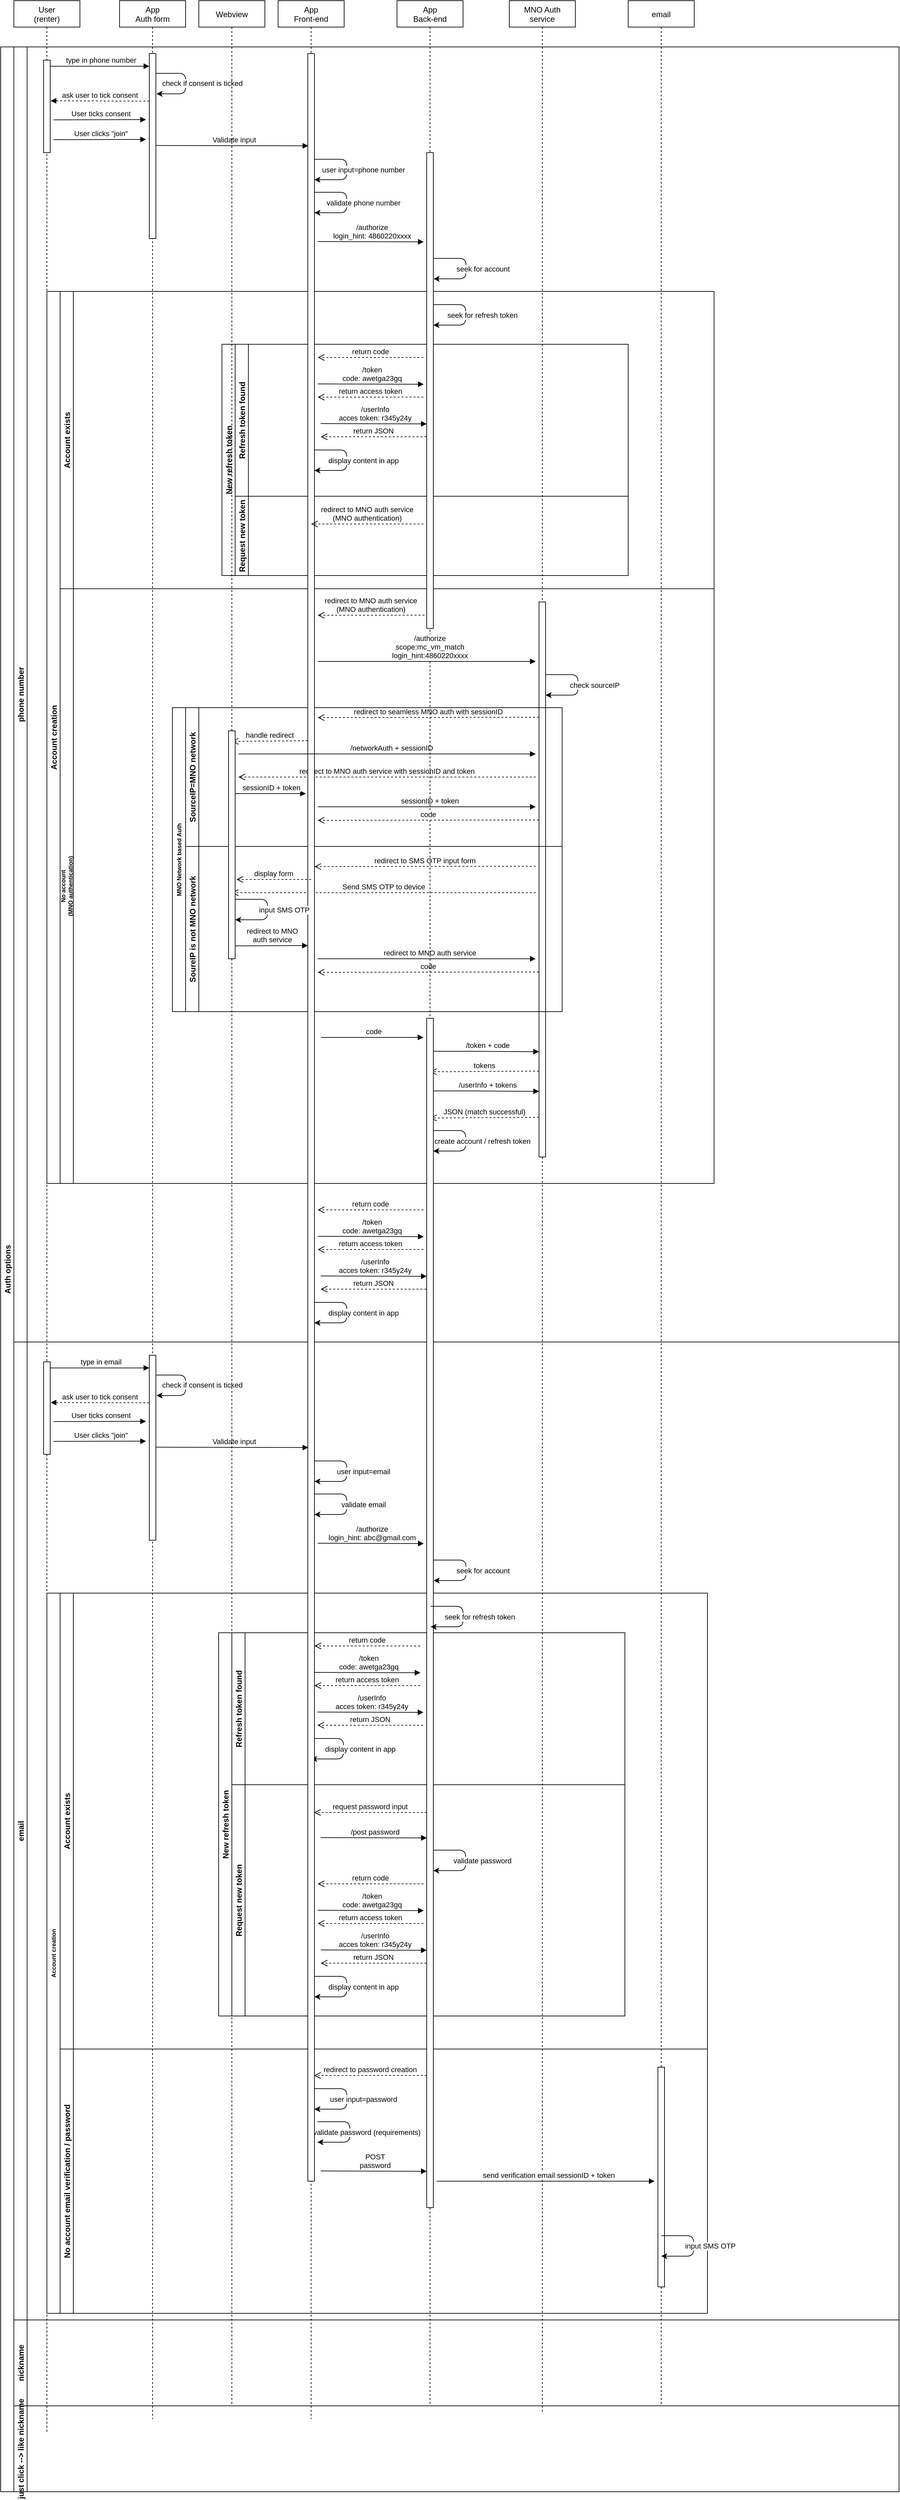 <mxfile version="15.2.9" type="github">
  <diagram id="kgpKYQtTHZ0yAKxKKP6v" name="Page-1">
    <mxGraphModel dx="865" dy="476" grid="1" gridSize="10" guides="1" tooltips="1" connect="1" arrows="1" fold="1" page="1" pageScale="1" pageWidth="850" pageHeight="1100" math="0" shadow="0">
      <root>
        <mxCell id="0" />
        <mxCell id="1" parent="0" />
        <mxCell id="3nuBFxr9cyL0pnOWT2aG-1" value="User&#xa;(renter)" style="shape=umlLifeline;perimeter=lifelinePerimeter;container=1;collapsible=0;recursiveResize=0;rounded=0;shadow=0;strokeWidth=1;" parent="1" vertex="1">
          <mxGeometry x="70" y="80" width="100" height="3680" as="geometry" />
        </mxCell>
        <mxCell id="3nuBFxr9cyL0pnOWT2aG-4" value="" style="points=[];perimeter=orthogonalPerimeter;rounded=0;shadow=0;strokeWidth=1;" parent="3nuBFxr9cyL0pnOWT2aG-1" vertex="1">
          <mxGeometry x="45" y="90" width="10" height="140" as="geometry" />
        </mxCell>
        <mxCell id="3nuBFxr9cyL0pnOWT2aG-5" value="App&#xa;Auth form" style="shape=umlLifeline;perimeter=lifelinePerimeter;container=1;collapsible=0;recursiveResize=0;rounded=0;shadow=0;strokeWidth=1;" parent="1" vertex="1">
          <mxGeometry x="230" y="80" width="100" height="3660" as="geometry" />
        </mxCell>
        <mxCell id="3nuBFxr9cyL0pnOWT2aG-6" value="" style="points=[];perimeter=orthogonalPerimeter;rounded=0;shadow=0;strokeWidth=1;" parent="3nuBFxr9cyL0pnOWT2aG-5" vertex="1">
          <mxGeometry x="45" y="80" width="10" height="280" as="geometry" />
        </mxCell>
        <mxCell id="Zf3G7hdso3-D3wc9qhFH-11" value="" style="endArrow=classic;html=1;" edge="1" parent="3nuBFxr9cyL0pnOWT2aG-5" source="3nuBFxr9cyL0pnOWT2aG-6">
          <mxGeometry relative="1" as="geometry">
            <mxPoint x="60" y="110" as="sourcePoint" />
            <mxPoint x="56" y="141" as="targetPoint" />
            <Array as="points">
              <mxPoint x="100" y="110" />
              <mxPoint x="100" y="141" />
            </Array>
          </mxGeometry>
        </mxCell>
        <mxCell id="Zf3G7hdso3-D3wc9qhFH-12" value="check if consent is ticked" style="edgeLabel;resizable=0;html=1;align=center;verticalAlign=middle;" connectable="0" vertex="1" parent="Zf3G7hdso3-D3wc9qhFH-11">
          <mxGeometry relative="1" as="geometry">
            <mxPoint x="25" as="offset" />
          </mxGeometry>
        </mxCell>
        <mxCell id="3nuBFxr9cyL0pnOWT2aG-9" value="ask user to tick consent" style="verticalAlign=bottom;endArrow=block;shadow=0;strokeWidth=1;entryX=1.067;entryY=0.44;entryDx=0;entryDy=0;entryPerimeter=0;dashed=1;" parent="1" source="3nuBFxr9cyL0pnOWT2aG-6" target="3nuBFxr9cyL0pnOWT2aG-4" edge="1">
          <mxGeometry relative="1" as="geometry">
            <mxPoint x="240" y="200" as="sourcePoint" />
            <mxPoint x="178" y="227" as="targetPoint" />
            <Array as="points">
              <mxPoint x="270" y="232" />
            </Array>
          </mxGeometry>
        </mxCell>
        <mxCell id="Zf3G7hdso3-D3wc9qhFH-1" value="MNO Auth&#xa;service" style="shape=umlLifeline;perimeter=lifelinePerimeter;container=1;collapsible=0;recursiveResize=0;rounded=0;shadow=0;strokeWidth=1;" vertex="1" parent="1">
          <mxGeometry x="820" y="80" width="100" height="3650" as="geometry" />
        </mxCell>
        <mxCell id="Zf3G7hdso3-D3wc9qhFH-4" value="Auth options" style="swimlane;childLayout=stackLayout;resizeParent=1;resizeParentMax=0;horizontal=0;startSize=20;horizontalStack=0;" vertex="1" parent="1">
          <mxGeometry x="50" y="150" width="1360" height="3700" as="geometry" />
        </mxCell>
        <mxCell id="Zf3G7hdso3-D3wc9qhFH-5" value="phone number" style="swimlane;startSize=20;horizontal=0;" vertex="1" parent="Zf3G7hdso3-D3wc9qhFH-4">
          <mxGeometry x="20" width="1340" height="1960" as="geometry" />
        </mxCell>
        <mxCell id="Zf3G7hdso3-D3wc9qhFH-16" value="User ticks consent" style="verticalAlign=bottom;endArrow=block;shadow=0;strokeWidth=1;" edge="1" parent="Zf3G7hdso3-D3wc9qhFH-5">
          <mxGeometry x="0.03" relative="1" as="geometry">
            <mxPoint x="60" y="110.32" as="sourcePoint" />
            <mxPoint x="200" y="110" as="targetPoint" />
            <mxPoint as="offset" />
          </mxGeometry>
        </mxCell>
        <mxCell id="Zf3G7hdso3-D3wc9qhFH-17" value="User clicks &quot;join&quot;" style="verticalAlign=bottom;endArrow=block;shadow=0;strokeWidth=1;" edge="1" parent="Zf3G7hdso3-D3wc9qhFH-5">
          <mxGeometry x="0.03" relative="1" as="geometry">
            <mxPoint x="60" y="140.32" as="sourcePoint" />
            <mxPoint x="200" y="140" as="targetPoint" />
            <mxPoint as="offset" />
          </mxGeometry>
        </mxCell>
        <mxCell id="Zf3G7hdso3-D3wc9qhFH-40" value="/authorize&#xa;login_hint: 4860220xxxx" style="verticalAlign=bottom;endArrow=block;shadow=0;strokeWidth=1;entryX=0.067;entryY=0.123;entryDx=0;entryDy=0;entryPerimeter=0;exitX=1.024;exitY=0.497;exitDx=0;exitDy=0;exitPerimeter=0;" edge="1" parent="Zf3G7hdso3-D3wc9qhFH-5">
          <mxGeometry x="0.03" relative="1" as="geometry">
            <mxPoint x="460" y="294.5" as="sourcePoint" />
            <mxPoint x="620.43" y="295.0" as="targetPoint" />
            <mxPoint as="offset" />
          </mxGeometry>
        </mxCell>
        <mxCell id="Zf3G7hdso3-D3wc9qhFH-49" value="Account creation" style="swimlane;childLayout=stackLayout;resizeParent=1;resizeParentMax=0;horizontal=0;startSize=20;horizontalStack=0;" vertex="1" parent="Zf3G7hdso3-D3wc9qhFH-5">
          <mxGeometry x="50" y="370" width="1010" height="1350" as="geometry" />
        </mxCell>
        <mxCell id="Zf3G7hdso3-D3wc9qhFH-50" value="Account exists" style="swimlane;startSize=20;horizontal=0;" vertex="1" parent="Zf3G7hdso3-D3wc9qhFH-49">
          <mxGeometry x="20" width="990" height="450" as="geometry" />
        </mxCell>
        <mxCell id="Zf3G7hdso3-D3wc9qhFH-57" value="New refresh token" style="swimlane;childLayout=stackLayout;resizeParent=1;resizeParentMax=0;horizontal=0;startSize=20;horizontalStack=0;" vertex="1" parent="Zf3G7hdso3-D3wc9qhFH-50">
          <mxGeometry x="245" y="80" width="615" height="350" as="geometry" />
        </mxCell>
        <mxCell id="Zf3G7hdso3-D3wc9qhFH-58" value="Refresh token found" style="swimlane;startSize=20;horizontal=0;" vertex="1" parent="Zf3G7hdso3-D3wc9qhFH-57">
          <mxGeometry x="20" width="595" height="230" as="geometry" />
        </mxCell>
        <mxCell id="3nuBFxr9cyL0pnOWT2aG-7" value="return code" style="verticalAlign=bottom;endArrow=open;dashed=1;endSize=8;shadow=0;strokeWidth=1;" parent="Zf3G7hdso3-D3wc9qhFH-58" edge="1">
          <mxGeometry relative="1" as="geometry">
            <mxPoint x="125" y="20" as="targetPoint" />
            <mxPoint x="285" y="20" as="sourcePoint" />
          </mxGeometry>
        </mxCell>
        <mxCell id="Zf3G7hdso3-D3wc9qhFH-64" value="return JSON" style="verticalAlign=bottom;endArrow=open;dashed=1;endSize=8;shadow=0;strokeWidth=1;" edge="1" parent="Zf3G7hdso3-D3wc9qhFH-58">
          <mxGeometry relative="1" as="geometry">
            <mxPoint x="129.57" y="140" as="targetPoint" />
            <mxPoint x="289.57" y="140" as="sourcePoint" />
          </mxGeometry>
        </mxCell>
        <mxCell id="Zf3G7hdso3-D3wc9qhFH-63" value="/userInfo&#xa;acces token: r345y24y" style="verticalAlign=bottom;endArrow=block;shadow=0;strokeWidth=1;entryX=0.067;entryY=0.123;entryDx=0;entryDy=0;entryPerimeter=0;exitX=1.024;exitY=0.497;exitDx=0;exitDy=0;exitPerimeter=0;" edge="1" parent="Zf3G7hdso3-D3wc9qhFH-58">
          <mxGeometry x="0.03" relative="1" as="geometry">
            <mxPoint x="129.57" y="120" as="sourcePoint" />
            <mxPoint x="290.0" y="120.5" as="targetPoint" />
            <mxPoint as="offset" />
          </mxGeometry>
        </mxCell>
        <mxCell id="Zf3G7hdso3-D3wc9qhFH-59" value="Request new token" style="swimlane;startSize=20;horizontal=0;" vertex="1" parent="Zf3G7hdso3-D3wc9qhFH-57">
          <mxGeometry x="20" y="230" width="595" height="120" as="geometry" />
        </mxCell>
        <mxCell id="Zf3G7hdso3-D3wc9qhFH-51" value="No account&#xa;(MNO authentication)" style="swimlane;startSize=20;horizontal=0;fontSize=9;" vertex="1" parent="Zf3G7hdso3-D3wc9qhFH-49">
          <mxGeometry x="20" y="450" width="990" height="900" as="geometry" />
        </mxCell>
        <mxCell id="Zf3G7hdso3-D3wc9qhFH-2" value="" style="points=[];perimeter=orthogonalPerimeter;rounded=0;shadow=0;strokeWidth=1;" vertex="1" parent="Zf3G7hdso3-D3wc9qhFH-51">
          <mxGeometry x="725" y="20" width="10" height="840" as="geometry" />
        </mxCell>
        <mxCell id="Zf3G7hdso3-D3wc9qhFH-68" value="redirect to MNO auth service&#xa;(MNO authentication)" style="verticalAlign=bottom;endArrow=open;dashed=1;endSize=8;shadow=0;strokeWidth=1;entryX=1.34;entryY=0.913;entryDx=0;entryDy=0;entryPerimeter=0;" edge="1" parent="Zf3G7hdso3-D3wc9qhFH-51">
          <mxGeometry relative="1" as="geometry">
            <mxPoint x="390.0" y="40.14" as="targetPoint" />
            <mxPoint x="551.6" y="40" as="sourcePoint" />
          </mxGeometry>
        </mxCell>
        <mxCell id="Zf3G7hdso3-D3wc9qhFH-20" value="" style="endArrow=classic;html=1;" edge="1" parent="Zf3G7hdso3-D3wc9qhFH-51">
          <mxGeometry relative="1" as="geometry">
            <mxPoint x="735" y="130" as="sourcePoint" />
            <mxPoint x="735" y="161" as="targetPoint" />
            <Array as="points">
              <mxPoint x="784" y="130" />
              <mxPoint x="784" y="161" />
            </Array>
          </mxGeometry>
        </mxCell>
        <mxCell id="Zf3G7hdso3-D3wc9qhFH-21" value="check sourceIP" style="edgeLabel;resizable=0;html=1;align=center;verticalAlign=middle;" connectable="0" vertex="1" parent="Zf3G7hdso3-D3wc9qhFH-20">
          <mxGeometry relative="1" as="geometry">
            <mxPoint x="25" as="offset" />
          </mxGeometry>
        </mxCell>
        <mxCell id="Zf3G7hdso3-D3wc9qhFH-69" value="redirect to seamless MNO auth with sessionID" style="verticalAlign=bottom;endArrow=open;dashed=1;endSize=8;shadow=0;strokeWidth=1;" edge="1" parent="Zf3G7hdso3-D3wc9qhFH-51">
          <mxGeometry relative="1" as="geometry">
            <mxPoint x="390" y="195" as="targetPoint" />
            <mxPoint x="725.0" y="194.5" as="sourcePoint" />
          </mxGeometry>
        </mxCell>
        <mxCell id="Zf3G7hdso3-D3wc9qhFH-71" value="MNO Network based Auth" style="swimlane;childLayout=stackLayout;resizeParent=1;resizeParentMax=0;horizontal=0;startSize=20;horizontalStack=0;fontSize=9;" vertex="1" parent="Zf3G7hdso3-D3wc9qhFH-51">
          <mxGeometry x="170" y="180" width="590" height="460" as="geometry" />
        </mxCell>
        <mxCell id="Zf3G7hdso3-D3wc9qhFH-72" value="SourceIP=MNO network" style="swimlane;startSize=20;horizontal=0;" vertex="1" parent="Zf3G7hdso3-D3wc9qhFH-71">
          <mxGeometry x="20" width="570" height="210" as="geometry" />
        </mxCell>
        <mxCell id="Zf3G7hdso3-D3wc9qhFH-75" value="redirect to MNO auth service with sessionID and token" style="verticalAlign=bottom;endArrow=open;dashed=1;endSize=8;shadow=0;strokeWidth=1;" edge="1" parent="Zf3G7hdso3-D3wc9qhFH-72">
          <mxGeometry relative="1" as="geometry">
            <mxPoint x="80" y="105" as="targetPoint" />
            <mxPoint x="530" y="105" as="sourcePoint" />
          </mxGeometry>
        </mxCell>
        <mxCell id="Zf3G7hdso3-D3wc9qhFH-83" value="sessionID + token" style="verticalAlign=bottom;endArrow=block;shadow=0;strokeWidth=1;" edge="1" parent="Zf3G7hdso3-D3wc9qhFH-72">
          <mxGeometry x="0.03" relative="1" as="geometry">
            <mxPoint x="200" y="150" as="sourcePoint" />
            <mxPoint x="530" y="150" as="targetPoint" />
            <mxPoint as="offset" />
            <Array as="points">
              <mxPoint x="250" y="150" />
            </Array>
          </mxGeometry>
        </mxCell>
        <mxCell id="Zf3G7hdso3-D3wc9qhFH-73" value="SoureIP is not MNO network" style="swimlane;startSize=20;horizontal=0;" vertex="1" parent="Zf3G7hdso3-D3wc9qhFH-71">
          <mxGeometry x="20" y="210" width="570" height="250" as="geometry" />
        </mxCell>
        <mxCell id="Zf3G7hdso3-D3wc9qhFH-78" value="redirect to SMS OTP input form" style="verticalAlign=bottom;endArrow=open;dashed=1;endSize=8;shadow=0;strokeWidth=1;" edge="1" parent="Zf3G7hdso3-D3wc9qhFH-73">
          <mxGeometry relative="1" as="geometry">
            <mxPoint x="195" y="30.5" as="targetPoint" />
            <mxPoint x="530" y="30" as="sourcePoint" />
          </mxGeometry>
        </mxCell>
        <mxCell id="Zf3G7hdso3-D3wc9qhFH-87" value="Send SMS OTP to device" style="verticalAlign=bottom;endArrow=open;dashed=1;endSize=8;shadow=0;strokeWidth=1;" edge="1" parent="Zf3G7hdso3-D3wc9qhFH-73" target="Zf3G7hdso3-D3wc9qhFH-79">
          <mxGeometry relative="1" as="geometry">
            <mxPoint x="195" y="70.5" as="targetPoint" />
            <mxPoint x="530" y="70" as="sourcePoint" />
          </mxGeometry>
        </mxCell>
        <mxCell id="Zf3G7hdso3-D3wc9qhFH-89" value="redirect to MNO auth service" style="verticalAlign=bottom;endArrow=block;shadow=0;strokeWidth=1;" edge="1" parent="Zf3G7hdso3-D3wc9qhFH-73">
          <mxGeometry x="0.03" relative="1" as="geometry">
            <mxPoint x="200" y="170.0" as="sourcePoint" />
            <mxPoint x="530" y="170.0" as="targetPoint" />
            <mxPoint as="offset" />
            <Array as="points">
              <mxPoint x="250" y="170" />
            </Array>
          </mxGeometry>
        </mxCell>
        <mxCell id="Zf3G7hdso3-D3wc9qhFH-90" value="code" style="verticalAlign=bottom;endArrow=open;dashed=1;endSize=8;shadow=0;strokeWidth=1;" edge="1" parent="Zf3G7hdso3-D3wc9qhFH-73">
          <mxGeometry relative="1" as="geometry">
            <mxPoint x="200" y="190.5" as="targetPoint" />
            <mxPoint x="535" y="190.0" as="sourcePoint" />
          </mxGeometry>
        </mxCell>
        <mxCell id="Zf3G7hdso3-D3wc9qhFH-92" value="code" style="verticalAlign=bottom;endArrow=block;shadow=0;strokeWidth=1;" edge="1" parent="Zf3G7hdso3-D3wc9qhFH-51">
          <mxGeometry x="0.03" relative="1" as="geometry">
            <mxPoint x="395" y="679" as="sourcePoint" />
            <mxPoint x="550" y="679" as="targetPoint" />
            <mxPoint as="offset" />
            <Array as="points">
              <mxPoint x="445" y="679" />
            </Array>
          </mxGeometry>
        </mxCell>
        <mxCell id="Zf3G7hdso3-D3wc9qhFH-94" value="/token + code" style="verticalAlign=bottom;endArrow=block;shadow=0;strokeWidth=1;entryX=0;entryY=0.086;entryDx=0;entryDy=0;entryPerimeter=0;" edge="1" parent="Zf3G7hdso3-D3wc9qhFH-51">
          <mxGeometry x="0.03" relative="1" as="geometry">
            <mxPoint x="565" y="700" as="sourcePoint" />
            <mxPoint x="725" y="700.67" as="targetPoint" />
            <mxPoint as="offset" />
            <Array as="points">
              <mxPoint x="615" y="700" />
            </Array>
          </mxGeometry>
        </mxCell>
        <mxCell id="Zf3G7hdso3-D3wc9qhFH-95" value="tokens" style="verticalAlign=bottom;endArrow=open;dashed=1;endSize=8;shadow=0;strokeWidth=1;" edge="1" parent="Zf3G7hdso3-D3wc9qhFH-51">
          <mxGeometry relative="1" as="geometry">
            <mxPoint x="560" y="731" as="targetPoint" />
            <mxPoint x="725" y="730" as="sourcePoint" />
          </mxGeometry>
        </mxCell>
        <mxCell id="Zf3G7hdso3-D3wc9qhFH-96" value="/userInfo + tokens" style="verticalAlign=bottom;endArrow=block;shadow=0;strokeWidth=1;entryX=0;entryY=0.086;entryDx=0;entryDy=0;entryPerimeter=0;" edge="1" parent="Zf3G7hdso3-D3wc9qhFH-51">
          <mxGeometry x="0.03" relative="1" as="geometry">
            <mxPoint x="565" y="760" as="sourcePoint" />
            <mxPoint x="725" y="760.67" as="targetPoint" />
            <mxPoint as="offset" />
            <Array as="points">
              <mxPoint x="615" y="760" />
            </Array>
          </mxGeometry>
        </mxCell>
        <mxCell id="Zf3G7hdso3-D3wc9qhFH-97" value="JSON (match successful)" style="verticalAlign=bottom;endArrow=open;dashed=1;endSize=8;shadow=0;strokeWidth=1;" edge="1" parent="Zf3G7hdso3-D3wc9qhFH-51">
          <mxGeometry relative="1" as="geometry">
            <mxPoint x="560" y="801" as="targetPoint" />
            <mxPoint x="725" y="800" as="sourcePoint" />
          </mxGeometry>
        </mxCell>
        <mxCell id="Zf3G7hdso3-D3wc9qhFH-6" value="email" style="swimlane;startSize=20;horizontal=0;" vertex="1" parent="Zf3G7hdso3-D3wc9qhFH-4">
          <mxGeometry x="20" y="1960" width="1340" height="1480" as="geometry" />
        </mxCell>
        <mxCell id="Zf3G7hdso3-D3wc9qhFH-112" value="" style="points=[];perimeter=orthogonalPerimeter;rounded=0;shadow=0;strokeWidth=1;" vertex="1" parent="Zf3G7hdso3-D3wc9qhFH-6">
          <mxGeometry x="45" y="30" width="10" height="140" as="geometry" />
        </mxCell>
        <mxCell id="Zf3G7hdso3-D3wc9qhFH-113" value="" style="points=[];perimeter=orthogonalPerimeter;rounded=0;shadow=0;strokeWidth=1;" vertex="1" parent="Zf3G7hdso3-D3wc9qhFH-6">
          <mxGeometry x="205" y="20" width="10" height="280" as="geometry" />
        </mxCell>
        <mxCell id="Zf3G7hdso3-D3wc9qhFH-114" value="" style="endArrow=classic;html=1;" edge="1" parent="Zf3G7hdso3-D3wc9qhFH-6" source="Zf3G7hdso3-D3wc9qhFH-113">
          <mxGeometry relative="1" as="geometry">
            <mxPoint x="-10" y="-30" as="sourcePoint" />
            <mxPoint x="216" y="81" as="targetPoint" />
            <Array as="points">
              <mxPoint x="260" y="50" />
              <mxPoint x="260" y="81" />
            </Array>
          </mxGeometry>
        </mxCell>
        <mxCell id="Zf3G7hdso3-D3wc9qhFH-115" value="check if consent is ticked" style="edgeLabel;resizable=0;html=1;align=center;verticalAlign=middle;" connectable="0" vertex="1" parent="Zf3G7hdso3-D3wc9qhFH-114">
          <mxGeometry relative="1" as="geometry">
            <mxPoint x="25" as="offset" />
          </mxGeometry>
        </mxCell>
        <mxCell id="Zf3G7hdso3-D3wc9qhFH-116" value="ask user to tick consent" style="verticalAlign=bottom;endArrow=block;shadow=0;strokeWidth=1;entryX=1.067;entryY=0.44;entryDx=0;entryDy=0;entryPerimeter=0;dashed=1;" edge="1" parent="Zf3G7hdso3-D3wc9qhFH-6" source="Zf3G7hdso3-D3wc9qhFH-113" target="Zf3G7hdso3-D3wc9qhFH-112">
          <mxGeometry relative="1" as="geometry">
            <mxPoint x="170" y="60" as="sourcePoint" />
            <mxPoint x="108" y="87" as="targetPoint" />
            <Array as="points">
              <mxPoint x="200" y="92" />
            </Array>
          </mxGeometry>
        </mxCell>
        <mxCell id="Zf3G7hdso3-D3wc9qhFH-117" value="User ticks consent" style="verticalAlign=bottom;endArrow=block;shadow=0;strokeWidth=1;" edge="1" parent="Zf3G7hdso3-D3wc9qhFH-6">
          <mxGeometry x="0.03" relative="1" as="geometry">
            <mxPoint x="60" y="120.32" as="sourcePoint" />
            <mxPoint x="200" y="120" as="targetPoint" />
            <mxPoint as="offset" />
          </mxGeometry>
        </mxCell>
        <mxCell id="Zf3G7hdso3-D3wc9qhFH-118" value="User clicks &quot;join&quot;" style="verticalAlign=bottom;endArrow=block;shadow=0;strokeWidth=1;" edge="1" parent="Zf3G7hdso3-D3wc9qhFH-6">
          <mxGeometry x="0.03" relative="1" as="geometry">
            <mxPoint x="60" y="150.32" as="sourcePoint" />
            <mxPoint x="200" y="150" as="targetPoint" />
            <mxPoint as="offset" />
          </mxGeometry>
        </mxCell>
        <mxCell id="Zf3G7hdso3-D3wc9qhFH-119" value="/authorize&#xa;login_hint: abc@gmail.com" style="verticalAlign=bottom;endArrow=block;shadow=0;strokeWidth=1;entryX=0.067;entryY=0.123;entryDx=0;entryDy=0;entryPerimeter=0;exitX=1.024;exitY=0.497;exitDx=0;exitDy=0;exitPerimeter=0;" edge="1" parent="Zf3G7hdso3-D3wc9qhFH-6">
          <mxGeometry x="0.03" relative="1" as="geometry">
            <mxPoint x="460" y="304.5" as="sourcePoint" />
            <mxPoint x="620.43" y="305" as="targetPoint" />
            <mxPoint as="offset" />
          </mxGeometry>
        </mxCell>
        <mxCell id="Zf3G7hdso3-D3wc9qhFH-120" value="Validate input" style="verticalAlign=bottom;endArrow=block;shadow=0;strokeWidth=1;entryX=0.067;entryY=0.123;entryDx=0;entryDy=0;entryPerimeter=0;exitX=1.024;exitY=0.497;exitDx=0;exitDy=0;exitPerimeter=0;" edge="1" parent="Zf3G7hdso3-D3wc9qhFH-6" source="Zf3G7hdso3-D3wc9qhFH-113">
          <mxGeometry x="0.03" relative="1" as="geometry">
            <mxPoint x="-180" y="80" as="sourcePoint" />
            <mxPoint x="445.67" y="159.66" as="targetPoint" />
            <mxPoint as="offset" />
          </mxGeometry>
        </mxCell>
        <mxCell id="Zf3G7hdso3-D3wc9qhFH-121" value="" style="endArrow=classic;html=1;" edge="1" parent="Zf3G7hdso3-D3wc9qhFH-6">
          <mxGeometry relative="1" as="geometry">
            <mxPoint x="455" y="180" as="sourcePoint" />
            <mxPoint x="455" y="211" as="targetPoint" />
            <Array as="points">
              <mxPoint x="504" y="180" />
              <mxPoint x="504" y="211" />
            </Array>
          </mxGeometry>
        </mxCell>
        <mxCell id="Zf3G7hdso3-D3wc9qhFH-122" value="user input=email" style="edgeLabel;resizable=0;html=1;align=center;verticalAlign=middle;" connectable="0" vertex="1" parent="Zf3G7hdso3-D3wc9qhFH-121">
          <mxGeometry relative="1" as="geometry">
            <mxPoint x="25" as="offset" />
          </mxGeometry>
        </mxCell>
        <mxCell id="Zf3G7hdso3-D3wc9qhFH-123" value="" style="endArrow=classic;html=1;" edge="1" parent="Zf3G7hdso3-D3wc9qhFH-6">
          <mxGeometry relative="1" as="geometry">
            <mxPoint x="455" y="230" as="sourcePoint" />
            <mxPoint x="455" y="261" as="targetPoint" />
            <Array as="points">
              <mxPoint x="504" y="230" />
              <mxPoint x="504" y="261" />
            </Array>
          </mxGeometry>
        </mxCell>
        <mxCell id="Zf3G7hdso3-D3wc9qhFH-124" value="validate email" style="edgeLabel;resizable=0;html=1;align=center;verticalAlign=middle;" connectable="0" vertex="1" parent="Zf3G7hdso3-D3wc9qhFH-123">
          <mxGeometry relative="1" as="geometry">
            <mxPoint x="25" as="offset" />
          </mxGeometry>
        </mxCell>
        <mxCell id="Zf3G7hdso3-D3wc9qhFH-125" value="" style="endArrow=classic;html=1;" edge="1" parent="Zf3G7hdso3-D3wc9qhFH-6">
          <mxGeometry relative="1" as="geometry">
            <mxPoint x="635.5" y="330" as="sourcePoint" />
            <mxPoint x="635.5" y="361" as="targetPoint" />
            <Array as="points">
              <mxPoint x="684.5" y="330" />
              <mxPoint x="684.5" y="361" />
            </Array>
          </mxGeometry>
        </mxCell>
        <mxCell id="Zf3G7hdso3-D3wc9qhFH-126" value="seek for account" style="edgeLabel;resizable=0;html=1;align=center;verticalAlign=middle;" connectable="0" vertex="1" parent="Zf3G7hdso3-D3wc9qhFH-125">
          <mxGeometry relative="1" as="geometry">
            <mxPoint x="25" as="offset" />
          </mxGeometry>
        </mxCell>
        <mxCell id="Zf3G7hdso3-D3wc9qhFH-127" value="type in email" style="verticalAlign=bottom;endArrow=block;shadow=0;strokeWidth=1;exitX=1.016;exitY=0.066;exitDx=0;exitDy=0;exitPerimeter=0;" edge="1" parent="Zf3G7hdso3-D3wc9qhFH-6" source="Zf3G7hdso3-D3wc9qhFH-112" target="Zf3G7hdso3-D3wc9qhFH-113">
          <mxGeometry x="0.03" relative="1" as="geometry">
            <mxPoint x="105" y="40" as="sourcePoint" />
            <mxPoint x="270" y="40" as="targetPoint" />
            <mxPoint as="offset" />
          </mxGeometry>
        </mxCell>
        <mxCell id="Zf3G7hdso3-D3wc9qhFH-156" value="Account creation" style="swimlane;childLayout=stackLayout;resizeParent=1;resizeParentMax=0;horizontal=0;startSize=20;horizontalStack=0;fontSize=9;" vertex="1" parent="Zf3G7hdso3-D3wc9qhFH-6">
          <mxGeometry x="50" y="380" width="1000" height="1090" as="geometry" />
        </mxCell>
        <mxCell id="Zf3G7hdso3-D3wc9qhFH-157" value="Account exists" style="swimlane;startSize=20;horizontal=0;" vertex="1" parent="Zf3G7hdso3-D3wc9qhFH-156">
          <mxGeometry x="20" width="980" height="690" as="geometry" />
        </mxCell>
        <mxCell id="Zf3G7hdso3-D3wc9qhFH-158" value="No account email verification / password" style="swimlane;startSize=20;horizontal=0;" vertex="1" parent="Zf3G7hdso3-D3wc9qhFH-156">
          <mxGeometry x="20" y="690" width="980" height="400" as="geometry" />
        </mxCell>
        <mxCell id="Zf3G7hdso3-D3wc9qhFH-186" value="POST&#xa;password" style="verticalAlign=bottom;endArrow=block;shadow=0;strokeWidth=1;entryX=0.067;entryY=0.123;entryDx=0;entryDy=0;entryPerimeter=0;exitX=1.024;exitY=0.497;exitDx=0;exitDy=0;exitPerimeter=0;" edge="1" parent="Zf3G7hdso3-D3wc9qhFH-158">
          <mxGeometry x="0.03" relative="1" as="geometry">
            <mxPoint x="394.57" y="184.5" as="sourcePoint" />
            <mxPoint x="555.0" y="185" as="targetPoint" />
            <mxPoint as="offset" />
          </mxGeometry>
        </mxCell>
        <mxCell id="Zf3G7hdso3-D3wc9qhFH-187" value="" style="endArrow=classic;html=1;" edge="1" parent="Zf3G7hdso3-D3wc9qhFH-158">
          <mxGeometry relative="1" as="geometry">
            <mxPoint x="389.57" y="110" as="sourcePoint" />
            <mxPoint x="389.57" y="141" as="targetPoint" />
            <Array as="points">
              <mxPoint x="438.57" y="110" />
              <mxPoint x="438.57" y="141" />
            </Array>
          </mxGeometry>
        </mxCell>
        <mxCell id="Zf3G7hdso3-D3wc9qhFH-188" value="validate password (requirements)" style="edgeLabel;resizable=0;html=1;align=center;verticalAlign=middle;" connectable="0" vertex="1" parent="Zf3G7hdso3-D3wc9qhFH-187">
          <mxGeometry relative="1" as="geometry">
            <mxPoint x="25" as="offset" />
          </mxGeometry>
        </mxCell>
        <mxCell id="Zf3G7hdso3-D3wc9qhFH-191" value="send verification email sessionID + token" style="verticalAlign=bottom;endArrow=block;shadow=0;strokeWidth=1;" edge="1" parent="Zf3G7hdso3-D3wc9qhFH-158">
          <mxGeometry x="0.03" relative="1" as="geometry">
            <mxPoint x="570" y="200" as="sourcePoint" />
            <mxPoint x="900" y="200" as="targetPoint" />
            <mxPoint as="offset" />
            <Array as="points" />
          </mxGeometry>
        </mxCell>
        <mxCell id="Zf3G7hdso3-D3wc9qhFH-160" value="New refresh token" style="swimlane;childLayout=stackLayout;resizeParent=1;resizeParentMax=0;horizontal=0;startSize=20;horizontalStack=0;" vertex="1" parent="Zf3G7hdso3-D3wc9qhFH-6">
          <mxGeometry x="310" y="440" width="615" height="580" as="geometry" />
        </mxCell>
        <mxCell id="Zf3G7hdso3-D3wc9qhFH-161" value="Refresh token found" style="swimlane;startSize=20;horizontal=0;" vertex="1" parent="Zf3G7hdso3-D3wc9qhFH-160">
          <mxGeometry x="20" width="595" height="230" as="geometry" />
        </mxCell>
        <mxCell id="Zf3G7hdso3-D3wc9qhFH-162" value="return code" style="verticalAlign=bottom;endArrow=open;dashed=1;endSize=8;shadow=0;strokeWidth=1;" edge="1" parent="Zf3G7hdso3-D3wc9qhFH-161">
          <mxGeometry relative="1" as="geometry">
            <mxPoint x="125" y="20" as="targetPoint" />
            <mxPoint x="285" y="20" as="sourcePoint" />
          </mxGeometry>
        </mxCell>
        <mxCell id="Zf3G7hdso3-D3wc9qhFH-163" value="return JSON" style="verticalAlign=bottom;endArrow=open;dashed=1;endSize=8;shadow=0;strokeWidth=1;" edge="1" parent="Zf3G7hdso3-D3wc9qhFH-161">
          <mxGeometry relative="1" as="geometry">
            <mxPoint x="129.57" y="140" as="targetPoint" />
            <mxPoint x="289.57" y="140" as="sourcePoint" />
          </mxGeometry>
        </mxCell>
        <mxCell id="Zf3G7hdso3-D3wc9qhFH-164" value="/userInfo&#xa;acces token: r345y24y" style="verticalAlign=bottom;endArrow=block;shadow=0;strokeWidth=1;entryX=0.067;entryY=0.123;entryDx=0;entryDy=0;entryPerimeter=0;exitX=1.024;exitY=0.497;exitDx=0;exitDy=0;exitPerimeter=0;" edge="1" parent="Zf3G7hdso3-D3wc9qhFH-161">
          <mxGeometry x="0.03" relative="1" as="geometry">
            <mxPoint x="129.57" y="120" as="sourcePoint" />
            <mxPoint x="290.0" y="120.5" as="targetPoint" />
            <mxPoint as="offset" />
          </mxGeometry>
        </mxCell>
        <mxCell id="Zf3G7hdso3-D3wc9qhFH-165" value="Request new token" style="swimlane;startSize=20;horizontal=0;" vertex="1" parent="Zf3G7hdso3-D3wc9qhFH-160">
          <mxGeometry x="20" y="230" width="595" height="350" as="geometry" />
        </mxCell>
        <mxCell id="Zf3G7hdso3-D3wc9qhFH-166" value="" style="endArrow=classic;html=1;" edge="1" parent="Zf3G7hdso3-D3wc9qhFH-6">
          <mxGeometry relative="1" as="geometry">
            <mxPoint x="450" y="600" as="sourcePoint" />
            <mxPoint x="450" y="631" as="targetPoint" />
            <Array as="points">
              <mxPoint x="499" y="600" />
              <mxPoint x="499" y="631" />
            </Array>
          </mxGeometry>
        </mxCell>
        <mxCell id="Zf3G7hdso3-D3wc9qhFH-167" value="display content in app" style="edgeLabel;resizable=0;html=1;align=center;verticalAlign=middle;" connectable="0" vertex="1" parent="Zf3G7hdso3-D3wc9qhFH-166">
          <mxGeometry relative="1" as="geometry">
            <mxPoint x="25" as="offset" />
          </mxGeometry>
        </mxCell>
        <mxCell id="Zf3G7hdso3-D3wc9qhFH-170" value="/token&#xa;code: awetga23gq" style="verticalAlign=bottom;endArrow=block;shadow=0;strokeWidth=1;entryX=0.067;entryY=0.123;entryDx=0;entryDy=0;entryPerimeter=0;exitX=1.024;exitY=0.497;exitDx=0;exitDy=0;exitPerimeter=0;" edge="1" parent="Zf3G7hdso3-D3wc9qhFH-6">
          <mxGeometry x="0.03" relative="1" as="geometry">
            <mxPoint x="455" y="500" as="sourcePoint" />
            <mxPoint x="615.43" y="500.5" as="targetPoint" />
            <mxPoint as="offset" />
          </mxGeometry>
        </mxCell>
        <mxCell id="Zf3G7hdso3-D3wc9qhFH-171" value="return access token" style="verticalAlign=bottom;endArrow=open;dashed=1;endSize=8;shadow=0;strokeWidth=1;" edge="1" parent="Zf3G7hdso3-D3wc9qhFH-6">
          <mxGeometry relative="1" as="geometry">
            <mxPoint x="455" y="520" as="targetPoint" />
            <mxPoint x="615" y="520" as="sourcePoint" />
          </mxGeometry>
        </mxCell>
        <mxCell id="Zf3G7hdso3-D3wc9qhFH-10" value="nickname" style="swimlane;startSize=20;horizontal=0;" vertex="1" parent="Zf3G7hdso3-D3wc9qhFH-4">
          <mxGeometry x="20" y="3440" width="1340" height="130" as="geometry" />
        </mxCell>
        <mxCell id="Zf3G7hdso3-D3wc9qhFH-7" value="just click --&gt; like nickname" style="swimlane;startSize=20;horizontal=0;" vertex="1" parent="Zf3G7hdso3-D3wc9qhFH-4">
          <mxGeometry x="20" y="3570" width="1340" height="130" as="geometry" />
        </mxCell>
        <mxCell id="Zf3G7hdso3-D3wc9qhFH-22" value="App&#xa;Front-end" style="shape=umlLifeline;perimeter=lifelinePerimeter;container=1;collapsible=0;recursiveResize=0;rounded=0;shadow=0;strokeWidth=1;" vertex="1" parent="1">
          <mxGeometry x="470" y="80" width="100" height="3660" as="geometry" />
        </mxCell>
        <mxCell id="Zf3G7hdso3-D3wc9qhFH-23" value="" style="points=[];perimeter=orthogonalPerimeter;rounded=0;shadow=0;strokeWidth=1;" vertex="1" parent="Zf3G7hdso3-D3wc9qhFH-22">
          <mxGeometry x="45" y="80" width="10" height="3220" as="geometry" />
        </mxCell>
        <mxCell id="Zf3G7hdso3-D3wc9qhFH-26" value="Validate input" style="verticalAlign=bottom;endArrow=block;shadow=0;strokeWidth=1;entryX=0.067;entryY=0.123;entryDx=0;entryDy=0;entryPerimeter=0;exitX=1.024;exitY=0.497;exitDx=0;exitDy=0;exitPerimeter=0;" edge="1" parent="Zf3G7hdso3-D3wc9qhFH-22" source="3nuBFxr9cyL0pnOWT2aG-6">
          <mxGeometry x="0.03" relative="1" as="geometry">
            <mxPoint x="-110" y="220" as="sourcePoint" />
            <mxPoint x="45.67" y="219.66" as="targetPoint" />
            <mxPoint as="offset" />
          </mxGeometry>
        </mxCell>
        <mxCell id="Zf3G7hdso3-D3wc9qhFH-41" value="" style="endArrow=classic;html=1;" edge="1" parent="Zf3G7hdso3-D3wc9qhFH-22">
          <mxGeometry relative="1" as="geometry">
            <mxPoint x="55" y="240" as="sourcePoint" />
            <mxPoint x="55" y="271" as="targetPoint" />
            <Array as="points">
              <mxPoint x="104" y="240" />
              <mxPoint x="104" y="271" />
            </Array>
          </mxGeometry>
        </mxCell>
        <mxCell id="Zf3G7hdso3-D3wc9qhFH-42" value="user input=phone number" style="edgeLabel;resizable=0;html=1;align=center;verticalAlign=middle;" connectable="0" vertex="1" parent="Zf3G7hdso3-D3wc9qhFH-41">
          <mxGeometry relative="1" as="geometry">
            <mxPoint x="25" as="offset" />
          </mxGeometry>
        </mxCell>
        <mxCell id="Zf3G7hdso3-D3wc9qhFH-43" value="" style="endArrow=classic;html=1;" edge="1" parent="Zf3G7hdso3-D3wc9qhFH-22">
          <mxGeometry relative="1" as="geometry">
            <mxPoint x="55" y="290" as="sourcePoint" />
            <mxPoint x="55" y="321" as="targetPoint" />
            <Array as="points">
              <mxPoint x="104" y="290" />
              <mxPoint x="104" y="321" />
            </Array>
          </mxGeometry>
        </mxCell>
        <mxCell id="Zf3G7hdso3-D3wc9qhFH-44" value="validate phone number" style="edgeLabel;resizable=0;html=1;align=center;verticalAlign=middle;" connectable="0" vertex="1" parent="Zf3G7hdso3-D3wc9qhFH-43">
          <mxGeometry relative="1" as="geometry">
            <mxPoint x="25" as="offset" />
          </mxGeometry>
        </mxCell>
        <mxCell id="Zf3G7hdso3-D3wc9qhFH-65" value="" style="endArrow=classic;html=1;" edge="1" parent="Zf3G7hdso3-D3wc9qhFH-22">
          <mxGeometry relative="1" as="geometry">
            <mxPoint x="55" y="680" as="sourcePoint" />
            <mxPoint x="55" y="711" as="targetPoint" />
            <Array as="points">
              <mxPoint x="104" y="680" />
              <mxPoint x="104" y="711" />
            </Array>
          </mxGeometry>
        </mxCell>
        <mxCell id="Zf3G7hdso3-D3wc9qhFH-66" value="display content in app" style="edgeLabel;resizable=0;html=1;align=center;verticalAlign=middle;" connectable="0" vertex="1" parent="Zf3G7hdso3-D3wc9qhFH-65">
          <mxGeometry relative="1" as="geometry">
            <mxPoint x="25" as="offset" />
          </mxGeometry>
        </mxCell>
        <mxCell id="Zf3G7hdso3-D3wc9qhFH-82" value="handle redirect" style="verticalAlign=bottom;endArrow=open;dashed=1;endSize=8;shadow=0;strokeWidth=1;" edge="1" parent="Zf3G7hdso3-D3wc9qhFH-22">
          <mxGeometry relative="1" as="geometry">
            <mxPoint x="-70" y="1121" as="targetPoint" />
            <mxPoint x="45" y="1120" as="sourcePoint" />
          </mxGeometry>
        </mxCell>
        <mxCell id="Zf3G7hdso3-D3wc9qhFH-70" value="/networkAuth + sessionID" style="verticalAlign=bottom;endArrow=block;shadow=0;strokeWidth=1;" edge="1" parent="Zf3G7hdso3-D3wc9qhFH-22">
          <mxGeometry x="0.03" relative="1" as="geometry">
            <mxPoint x="-60" y="1140" as="sourcePoint" />
            <mxPoint x="390" y="1140" as="targetPoint" />
            <mxPoint as="offset" />
            <Array as="points">
              <mxPoint x="-60" y="1140" />
              <mxPoint x="-10" y="1140" />
            </Array>
          </mxGeometry>
        </mxCell>
        <mxCell id="Zf3G7hdso3-D3wc9qhFH-84" value="display form" style="verticalAlign=bottom;endArrow=open;dashed=1;endSize=8;shadow=0;strokeWidth=1;" edge="1" parent="Zf3G7hdso3-D3wc9qhFH-22">
          <mxGeometry relative="1" as="geometry">
            <mxPoint x="-63" y="1330" as="targetPoint" />
            <mxPoint x="50" y="1330" as="sourcePoint" />
          </mxGeometry>
        </mxCell>
        <mxCell id="Zf3G7hdso3-D3wc9qhFH-88" value="redirect to MNO&#xa;auth service" style="verticalAlign=bottom;endArrow=block;shadow=0;strokeWidth=1;entryX=0.057;entryY=0.794;entryDx=0;entryDy=0;entryPerimeter=0;" edge="1" parent="Zf3G7hdso3-D3wc9qhFH-22">
          <mxGeometry x="0.03" relative="1" as="geometry">
            <mxPoint x="-65.57" y="1430.46" as="sourcePoint" />
            <mxPoint x="45.0" y="1430" as="targetPoint" />
            <mxPoint as="offset" />
            <Array as="points" />
          </mxGeometry>
        </mxCell>
        <mxCell id="Zf3G7hdso3-D3wc9qhFH-184" value="" style="endArrow=classic;html=1;" edge="1" parent="Zf3G7hdso3-D3wc9qhFH-22">
          <mxGeometry relative="1" as="geometry">
            <mxPoint x="55" y="3160" as="sourcePoint" />
            <mxPoint x="55" y="3191" as="targetPoint" />
            <Array as="points">
              <mxPoint x="104" y="3160" />
              <mxPoint x="104" y="3191" />
            </Array>
          </mxGeometry>
        </mxCell>
        <mxCell id="Zf3G7hdso3-D3wc9qhFH-185" value="user input=password" style="edgeLabel;resizable=0;html=1;align=center;verticalAlign=middle;" connectable="0" vertex="1" parent="Zf3G7hdso3-D3wc9qhFH-184">
          <mxGeometry relative="1" as="geometry">
            <mxPoint x="25" as="offset" />
          </mxGeometry>
        </mxCell>
        <mxCell id="Zf3G7hdso3-D3wc9qhFH-38" value="App&#xa;Back-end" style="shape=umlLifeline;perimeter=lifelinePerimeter;container=1;collapsible=0;recursiveResize=0;rounded=0;shadow=0;strokeWidth=1;" vertex="1" parent="1">
          <mxGeometry x="650" y="80" width="100" height="3640" as="geometry" />
        </mxCell>
        <mxCell id="Zf3G7hdso3-D3wc9qhFH-39" value="" style="points=[];perimeter=orthogonalPerimeter;rounded=0;shadow=0;strokeWidth=1;" vertex="1" parent="Zf3G7hdso3-D3wc9qhFH-38">
          <mxGeometry x="45" y="230" width="10" height="720" as="geometry" />
        </mxCell>
        <mxCell id="Zf3G7hdso3-D3wc9qhFH-27" value="" style="endArrow=classic;html=1;" edge="1" parent="Zf3G7hdso3-D3wc9qhFH-38">
          <mxGeometry relative="1" as="geometry">
            <mxPoint x="55.5" y="390" as="sourcePoint" />
            <mxPoint x="55.5" y="421" as="targetPoint" />
            <Array as="points">
              <mxPoint x="104.5" y="390" />
              <mxPoint x="104.5" y="421" />
            </Array>
          </mxGeometry>
        </mxCell>
        <mxCell id="Zf3G7hdso3-D3wc9qhFH-28" value="seek for account" style="edgeLabel;resizable=0;html=1;align=center;verticalAlign=middle;" connectable="0" vertex="1" parent="Zf3G7hdso3-D3wc9qhFH-27">
          <mxGeometry relative="1" as="geometry">
            <mxPoint x="25" as="offset" />
          </mxGeometry>
        </mxCell>
        <mxCell id="Zf3G7hdso3-D3wc9qhFH-55" value="" style="endArrow=classic;html=1;" edge="1" parent="Zf3G7hdso3-D3wc9qhFH-38">
          <mxGeometry relative="1" as="geometry">
            <mxPoint x="55" y="460" as="sourcePoint" />
            <mxPoint x="55" y="491" as="targetPoint" />
            <Array as="points">
              <mxPoint x="104" y="460" />
              <mxPoint x="104" y="491" />
            </Array>
          </mxGeometry>
        </mxCell>
        <mxCell id="Zf3G7hdso3-D3wc9qhFH-56" value="seek for refresh token" style="edgeLabel;resizable=0;html=1;align=center;verticalAlign=middle;" connectable="0" vertex="1" parent="Zf3G7hdso3-D3wc9qhFH-55">
          <mxGeometry relative="1" as="geometry">
            <mxPoint x="25" as="offset" />
          </mxGeometry>
        </mxCell>
        <mxCell id="Zf3G7hdso3-D3wc9qhFH-61" value="/token&#xa;code: awetga23gq" style="verticalAlign=bottom;endArrow=block;shadow=0;strokeWidth=1;entryX=0.067;entryY=0.123;entryDx=0;entryDy=0;entryPerimeter=0;exitX=1.024;exitY=0.497;exitDx=0;exitDy=0;exitPerimeter=0;" edge="1" parent="Zf3G7hdso3-D3wc9qhFH-38">
          <mxGeometry x="0.03" relative="1" as="geometry">
            <mxPoint x="-120" y="580" as="sourcePoint" />
            <mxPoint x="40.43" y="580.5" as="targetPoint" />
            <mxPoint as="offset" />
          </mxGeometry>
        </mxCell>
        <mxCell id="Zf3G7hdso3-D3wc9qhFH-62" value="return access token" style="verticalAlign=bottom;endArrow=open;dashed=1;endSize=8;shadow=0;strokeWidth=1;" edge="1" parent="Zf3G7hdso3-D3wc9qhFH-38">
          <mxGeometry relative="1" as="geometry">
            <mxPoint x="-120" y="600" as="targetPoint" />
            <mxPoint x="40" y="600" as="sourcePoint" />
          </mxGeometry>
        </mxCell>
        <mxCell id="Zf3G7hdso3-D3wc9qhFH-19" value="/authorize&#xa;scope:mc_vm_match&#xa;login_hint:4860220xxxx" style="verticalAlign=bottom;endArrow=block;shadow=0;strokeWidth=1;" edge="1" parent="Zf3G7hdso3-D3wc9qhFH-38">
          <mxGeometry x="0.03" relative="1" as="geometry">
            <mxPoint x="-120" y="1000" as="sourcePoint" />
            <mxPoint x="210" y="1000" as="targetPoint" />
            <mxPoint as="offset" />
            <Array as="points">
              <mxPoint x="-120" y="1000" />
              <mxPoint x="-70" y="1000" />
            </Array>
          </mxGeometry>
        </mxCell>
        <mxCell id="Zf3G7hdso3-D3wc9qhFH-77" value="code" style="verticalAlign=bottom;endArrow=open;dashed=1;endSize=8;shadow=0;strokeWidth=1;" edge="1" parent="Zf3G7hdso3-D3wc9qhFH-38">
          <mxGeometry relative="1" as="geometry">
            <mxPoint x="-120" y="1240.5" as="targetPoint" />
            <mxPoint x="215" y="1240" as="sourcePoint" />
          </mxGeometry>
        </mxCell>
        <mxCell id="Zf3G7hdso3-D3wc9qhFH-91" value="" style="points=[];perimeter=orthogonalPerimeter;rounded=0;shadow=0;strokeWidth=1;" vertex="1" parent="Zf3G7hdso3-D3wc9qhFH-38">
          <mxGeometry x="45" y="1540" width="10" height="1800" as="geometry" />
        </mxCell>
        <mxCell id="Zf3G7hdso3-D3wc9qhFH-99" value="" style="endArrow=classic;html=1;" edge="1" parent="Zf3G7hdso3-D3wc9qhFH-38">
          <mxGeometry relative="1" as="geometry">
            <mxPoint x="55" y="1710" as="sourcePoint" />
            <mxPoint x="55" y="1741.0" as="targetPoint" />
            <Array as="points">
              <mxPoint x="104" y="1710" />
              <mxPoint x="104" y="1741" />
            </Array>
          </mxGeometry>
        </mxCell>
        <mxCell id="Zf3G7hdso3-D3wc9qhFH-100" value="create account / refresh token" style="edgeLabel;resizable=0;html=1;align=center;verticalAlign=middle;" connectable="0" vertex="1" parent="Zf3G7hdso3-D3wc9qhFH-99">
          <mxGeometry relative="1" as="geometry">
            <mxPoint x="25" as="offset" />
          </mxGeometry>
        </mxCell>
        <mxCell id="Zf3G7hdso3-D3wc9qhFH-105" value="return code" style="verticalAlign=bottom;endArrow=open;dashed=1;endSize=8;shadow=0;strokeWidth=1;" edge="1" parent="Zf3G7hdso3-D3wc9qhFH-38">
          <mxGeometry relative="1" as="geometry">
            <mxPoint x="-120" y="1830" as="targetPoint" />
            <mxPoint x="40" y="1830" as="sourcePoint" />
          </mxGeometry>
        </mxCell>
        <mxCell id="Zf3G7hdso3-D3wc9qhFH-106" value="return JSON" style="verticalAlign=bottom;endArrow=open;dashed=1;endSize=8;shadow=0;strokeWidth=1;" edge="1" parent="Zf3G7hdso3-D3wc9qhFH-38">
          <mxGeometry relative="1" as="geometry">
            <mxPoint x="-115.43" y="1950" as="targetPoint" />
            <mxPoint x="44.57" y="1950" as="sourcePoint" />
          </mxGeometry>
        </mxCell>
        <mxCell id="Zf3G7hdso3-D3wc9qhFH-107" value="/userInfo&#xa;acces token: r345y24y" style="verticalAlign=bottom;endArrow=block;shadow=0;strokeWidth=1;entryX=0.067;entryY=0.123;entryDx=0;entryDy=0;entryPerimeter=0;exitX=1.024;exitY=0.497;exitDx=0;exitDy=0;exitPerimeter=0;" edge="1" parent="Zf3G7hdso3-D3wc9qhFH-38">
          <mxGeometry x="0.03" relative="1" as="geometry">
            <mxPoint x="-115.43" y="1930" as="sourcePoint" />
            <mxPoint x="45" y="1930.5" as="targetPoint" />
            <mxPoint as="offset" />
          </mxGeometry>
        </mxCell>
        <mxCell id="Zf3G7hdso3-D3wc9qhFH-108" value="" style="endArrow=classic;html=1;" edge="1" parent="Zf3G7hdso3-D3wc9qhFH-38">
          <mxGeometry relative="1" as="geometry">
            <mxPoint x="-125" y="1970" as="sourcePoint" />
            <mxPoint x="-125" y="2001" as="targetPoint" />
            <Array as="points">
              <mxPoint x="-76" y="1970" />
              <mxPoint x="-76" y="2001" />
            </Array>
          </mxGeometry>
        </mxCell>
        <mxCell id="Zf3G7hdso3-D3wc9qhFH-109" value="display content in app" style="edgeLabel;resizable=0;html=1;align=center;verticalAlign=middle;" connectable="0" vertex="1" parent="Zf3G7hdso3-D3wc9qhFH-108">
          <mxGeometry relative="1" as="geometry">
            <mxPoint x="25" as="offset" />
          </mxGeometry>
        </mxCell>
        <mxCell id="Zf3G7hdso3-D3wc9qhFH-110" value="/token&#xa;code: awetga23gq" style="verticalAlign=bottom;endArrow=block;shadow=0;strokeWidth=1;entryX=0.067;entryY=0.123;entryDx=0;entryDy=0;entryPerimeter=0;exitX=1.024;exitY=0.497;exitDx=0;exitDy=0;exitPerimeter=0;" edge="1" parent="Zf3G7hdso3-D3wc9qhFH-38">
          <mxGeometry x="0.03" relative="1" as="geometry">
            <mxPoint x="-120" y="1870" as="sourcePoint" />
            <mxPoint x="40.43" y="1870.5" as="targetPoint" />
            <mxPoint as="offset" />
          </mxGeometry>
        </mxCell>
        <mxCell id="Zf3G7hdso3-D3wc9qhFH-111" value="return access token" style="verticalAlign=bottom;endArrow=open;dashed=1;endSize=8;shadow=0;strokeWidth=1;" edge="1" parent="Zf3G7hdso3-D3wc9qhFH-38">
          <mxGeometry relative="1" as="geometry">
            <mxPoint x="-120" y="1890" as="targetPoint" />
            <mxPoint x="40" y="1890" as="sourcePoint" />
          </mxGeometry>
        </mxCell>
        <mxCell id="Zf3G7hdso3-D3wc9qhFH-172" value="request password input" style="verticalAlign=bottom;endArrow=open;dashed=1;endSize=8;shadow=0;strokeWidth=1;" edge="1" parent="Zf3G7hdso3-D3wc9qhFH-38">
          <mxGeometry relative="1" as="geometry">
            <mxPoint x="-125.5" y="2742" as="targetPoint" />
            <mxPoint x="45" y="2742" as="sourcePoint" />
          </mxGeometry>
        </mxCell>
        <mxCell id="Zf3G7hdso3-D3wc9qhFH-173" value="/post password" style="verticalAlign=bottom;endArrow=block;shadow=0;strokeWidth=1;entryX=0.067;entryY=0.123;entryDx=0;entryDy=0;entryPerimeter=0;exitX=1.024;exitY=0.497;exitDx=0;exitDy=0;exitPerimeter=0;" edge="1" parent="Zf3G7hdso3-D3wc9qhFH-38">
          <mxGeometry x="0.03" relative="1" as="geometry">
            <mxPoint x="-115.43" y="2780" as="sourcePoint" />
            <mxPoint x="45.0" y="2780.5" as="targetPoint" />
            <mxPoint as="offset" />
          </mxGeometry>
        </mxCell>
        <mxCell id="Zf3G7hdso3-D3wc9qhFH-168" value="" style="endArrow=classic;html=1;" edge="1" parent="Zf3G7hdso3-D3wc9qhFH-38">
          <mxGeometry relative="1" as="geometry">
            <mxPoint x="51" y="2430" as="sourcePoint" />
            <mxPoint x="51" y="2461" as="targetPoint" />
            <Array as="points">
              <mxPoint x="100" y="2430" />
              <mxPoint x="100" y="2461" />
            </Array>
          </mxGeometry>
        </mxCell>
        <mxCell id="Zf3G7hdso3-D3wc9qhFH-169" value="seek for refresh token" style="edgeLabel;resizable=0;html=1;align=center;verticalAlign=middle;" connectable="0" vertex="1" parent="Zf3G7hdso3-D3wc9qhFH-168">
          <mxGeometry relative="1" as="geometry">
            <mxPoint x="25" as="offset" />
          </mxGeometry>
        </mxCell>
        <mxCell id="Zf3G7hdso3-D3wc9qhFH-174" value="" style="endArrow=classic;html=1;" edge="1" parent="Zf3G7hdso3-D3wc9qhFH-38">
          <mxGeometry relative="1" as="geometry">
            <mxPoint x="55" y="2799" as="sourcePoint" />
            <mxPoint x="55" y="2830" as="targetPoint" />
            <Array as="points">
              <mxPoint x="104" y="2799" />
              <mxPoint x="104" y="2830" />
            </Array>
          </mxGeometry>
        </mxCell>
        <mxCell id="Zf3G7hdso3-D3wc9qhFH-175" value="validate password" style="edgeLabel;resizable=0;html=1;align=center;verticalAlign=middle;" connectable="0" vertex="1" parent="Zf3G7hdso3-D3wc9qhFH-174">
          <mxGeometry relative="1" as="geometry">
            <mxPoint x="25" as="offset" />
          </mxGeometry>
        </mxCell>
        <mxCell id="Zf3G7hdso3-D3wc9qhFH-176" value="return code" style="verticalAlign=bottom;endArrow=open;dashed=1;endSize=8;shadow=0;strokeWidth=1;" edge="1" parent="Zf3G7hdso3-D3wc9qhFH-38">
          <mxGeometry relative="1" as="geometry">
            <mxPoint x="-120" y="2850" as="targetPoint" />
            <mxPoint x="40" y="2850" as="sourcePoint" />
          </mxGeometry>
        </mxCell>
        <mxCell id="Zf3G7hdso3-D3wc9qhFH-177" value="return JSON" style="verticalAlign=bottom;endArrow=open;dashed=1;endSize=8;shadow=0;strokeWidth=1;" edge="1" parent="Zf3G7hdso3-D3wc9qhFH-38">
          <mxGeometry relative="1" as="geometry">
            <mxPoint x="-115.43" y="2970" as="targetPoint" />
            <mxPoint x="44.57" y="2970" as="sourcePoint" />
          </mxGeometry>
        </mxCell>
        <mxCell id="Zf3G7hdso3-D3wc9qhFH-178" value="/userInfo&#xa;acces token: r345y24y" style="verticalAlign=bottom;endArrow=block;shadow=0;strokeWidth=1;entryX=0.067;entryY=0.123;entryDx=0;entryDy=0;entryPerimeter=0;exitX=1.024;exitY=0.497;exitDx=0;exitDy=0;exitPerimeter=0;" edge="1" parent="Zf3G7hdso3-D3wc9qhFH-38">
          <mxGeometry x="0.03" relative="1" as="geometry">
            <mxPoint x="-115.43" y="2950" as="sourcePoint" />
            <mxPoint x="45" y="2950.5" as="targetPoint" />
            <mxPoint as="offset" />
          </mxGeometry>
        </mxCell>
        <mxCell id="Zf3G7hdso3-D3wc9qhFH-179" value="" style="endArrow=classic;html=1;" edge="1" parent="Zf3G7hdso3-D3wc9qhFH-38">
          <mxGeometry relative="1" as="geometry">
            <mxPoint x="-125" y="2990" as="sourcePoint" />
            <mxPoint x="-125" y="3021" as="targetPoint" />
            <Array as="points">
              <mxPoint x="-76" y="2990" />
              <mxPoint x="-76" y="3021" />
            </Array>
          </mxGeometry>
        </mxCell>
        <mxCell id="Zf3G7hdso3-D3wc9qhFH-180" value="display content in app" style="edgeLabel;resizable=0;html=1;align=center;verticalAlign=middle;" connectable="0" vertex="1" parent="Zf3G7hdso3-D3wc9qhFH-179">
          <mxGeometry relative="1" as="geometry">
            <mxPoint x="25" as="offset" />
          </mxGeometry>
        </mxCell>
        <mxCell id="Zf3G7hdso3-D3wc9qhFH-181" value="/token&#xa;code: awetga23gq" style="verticalAlign=bottom;endArrow=block;shadow=0;strokeWidth=1;entryX=0.067;entryY=0.123;entryDx=0;entryDy=0;entryPerimeter=0;exitX=1.024;exitY=0.497;exitDx=0;exitDy=0;exitPerimeter=0;" edge="1" parent="Zf3G7hdso3-D3wc9qhFH-38">
          <mxGeometry x="0.03" relative="1" as="geometry">
            <mxPoint x="-120" y="2890" as="sourcePoint" />
            <mxPoint x="40.43" y="2890.5" as="targetPoint" />
            <mxPoint as="offset" />
          </mxGeometry>
        </mxCell>
        <mxCell id="Zf3G7hdso3-D3wc9qhFH-182" value="return access token" style="verticalAlign=bottom;endArrow=open;dashed=1;endSize=8;shadow=0;strokeWidth=1;" edge="1" parent="Zf3G7hdso3-D3wc9qhFH-38">
          <mxGeometry relative="1" as="geometry">
            <mxPoint x="-120" y="2910" as="targetPoint" />
            <mxPoint x="40" y="2910" as="sourcePoint" />
          </mxGeometry>
        </mxCell>
        <mxCell id="Zf3G7hdso3-D3wc9qhFH-183" value="redirect to password creation" style="verticalAlign=bottom;endArrow=open;dashed=1;endSize=8;shadow=0;strokeWidth=1;" edge="1" parent="Zf3G7hdso3-D3wc9qhFH-38">
          <mxGeometry relative="1" as="geometry">
            <mxPoint x="-125.5" y="3140" as="targetPoint" />
            <mxPoint x="45" y="3140" as="sourcePoint" />
          </mxGeometry>
        </mxCell>
        <mxCell id="Zf3G7hdso3-D3wc9qhFH-67" value="redirect to MNO auth service&#xa;(MNO authentication)" style="verticalAlign=bottom;endArrow=open;dashed=1;endSize=8;shadow=0;strokeWidth=1;" edge="1" parent="1" target="Zf3G7hdso3-D3wc9qhFH-22">
          <mxGeometry relative="1" as="geometry">
            <mxPoint x="515" y="870" as="targetPoint" />
            <mxPoint x="690" y="872" as="sourcePoint" />
          </mxGeometry>
        </mxCell>
        <mxCell id="3nuBFxr9cyL0pnOWT2aG-8" value="type in phone number" style="verticalAlign=bottom;endArrow=block;shadow=0;strokeWidth=1;exitX=1.016;exitY=0.066;exitDx=0;exitDy=0;exitPerimeter=0;" parent="1" source="3nuBFxr9cyL0pnOWT2aG-4" target="3nuBFxr9cyL0pnOWT2aG-6" edge="1">
          <mxGeometry x="0.03" relative="1" as="geometry">
            <mxPoint x="175" y="180" as="sourcePoint" />
            <mxPoint x="340" y="180" as="targetPoint" />
            <mxPoint as="offset" />
          </mxGeometry>
        </mxCell>
        <mxCell id="Zf3G7hdso3-D3wc9qhFH-79" value="Webview" style="shape=umlLifeline;perimeter=lifelinePerimeter;container=1;collapsible=0;recursiveResize=0;rounded=0;shadow=0;strokeWidth=1;" vertex="1" parent="1">
          <mxGeometry x="350" y="80" width="100" height="3640" as="geometry" />
        </mxCell>
        <mxCell id="Zf3G7hdso3-D3wc9qhFH-81" value="" style="points=[];perimeter=orthogonalPerimeter;rounded=0;shadow=0;strokeWidth=1;" vertex="1" parent="Zf3G7hdso3-D3wc9qhFH-79">
          <mxGeometry x="45" y="1105" width="10" height="345" as="geometry" />
        </mxCell>
        <mxCell id="Zf3G7hdso3-D3wc9qhFH-76" value="sessionID + token" style="verticalAlign=bottom;endArrow=block;shadow=0;strokeWidth=1;" edge="1" parent="Zf3G7hdso3-D3wc9qhFH-79">
          <mxGeometry x="0.03" relative="1" as="geometry">
            <mxPoint x="55" y="1200" as="sourcePoint" />
            <mxPoint x="162" y="1200" as="targetPoint" />
            <mxPoint as="offset" />
            <Array as="points" />
          </mxGeometry>
        </mxCell>
        <mxCell id="Zf3G7hdso3-D3wc9qhFH-85" value="" style="endArrow=classic;html=1;" edge="1" parent="Zf3G7hdso3-D3wc9qhFH-79">
          <mxGeometry relative="1" as="geometry">
            <mxPoint x="55" y="1360" as="sourcePoint" />
            <mxPoint x="55" y="1391" as="targetPoint" />
            <Array as="points">
              <mxPoint x="104" y="1360" />
              <mxPoint x="104" y="1391" />
            </Array>
          </mxGeometry>
        </mxCell>
        <mxCell id="Zf3G7hdso3-D3wc9qhFH-86" value="input SMS OTP" style="edgeLabel;resizable=0;html=1;align=center;verticalAlign=middle;" connectable="0" vertex="1" parent="Zf3G7hdso3-D3wc9qhFH-85">
          <mxGeometry relative="1" as="geometry">
            <mxPoint x="25" as="offset" />
          </mxGeometry>
        </mxCell>
        <mxCell id="Zf3G7hdso3-D3wc9qhFH-189" value="email" style="shape=umlLifeline;perimeter=lifelinePerimeter;container=1;collapsible=0;recursiveResize=0;rounded=0;shadow=0;strokeWidth=1;" vertex="1" parent="1">
          <mxGeometry x="1000" y="80" width="100" height="3640" as="geometry" />
        </mxCell>
        <mxCell id="Zf3G7hdso3-D3wc9qhFH-190" value="" style="points=[];perimeter=orthogonalPerimeter;rounded=0;shadow=0;strokeWidth=1;" vertex="1" parent="Zf3G7hdso3-D3wc9qhFH-189">
          <mxGeometry x="45" y="3127.5" width="10" height="332.5" as="geometry" />
        </mxCell>
        <mxCell id="Zf3G7hdso3-D3wc9qhFH-192" value="" style="endArrow=classic;html=1;" edge="1" parent="Zf3G7hdso3-D3wc9qhFH-189">
          <mxGeometry relative="1" as="geometry">
            <mxPoint x="50" y="3382.5" as="sourcePoint" />
            <mxPoint x="50" y="3413.5" as="targetPoint" />
            <Array as="points">
              <mxPoint x="99" y="3382.5" />
              <mxPoint x="99" y="3413.5" />
            </Array>
          </mxGeometry>
        </mxCell>
        <mxCell id="Zf3G7hdso3-D3wc9qhFH-193" value="input SMS OTP" style="edgeLabel;resizable=0;html=1;align=center;verticalAlign=middle;" connectable="0" vertex="1" parent="Zf3G7hdso3-D3wc9qhFH-192">
          <mxGeometry relative="1" as="geometry">
            <mxPoint x="25" as="offset" />
          </mxGeometry>
        </mxCell>
      </root>
    </mxGraphModel>
  </diagram>
</mxfile>
